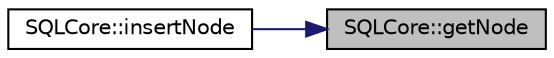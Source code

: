 digraph "SQLCore::getNode"
{
 // LATEX_PDF_SIZE
  edge [fontname="Helvetica",fontsize="10",labelfontname="Helvetica",labelfontsize="10"];
  node [fontname="Helvetica",fontsize="10",shape=record];
  rankdir="RL";
  Node1 [label="SQLCore::getNode",height=0.2,width=0.4,color="black", fillcolor="grey75", style="filled", fontcolor="black",tooltip=" "];
  Node1 -> Node2 [dir="back",color="midnightblue",fontsize="10",style="solid",fontname="Helvetica"];
  Node2 [label="SQLCore::insertNode",height=0.2,width=0.4,color="black", fillcolor="white", style="filled",URL="$namespace_s_q_l_core.html#a04b1b1c96da3389ba51833f4991f9f68",tooltip=" "];
}
